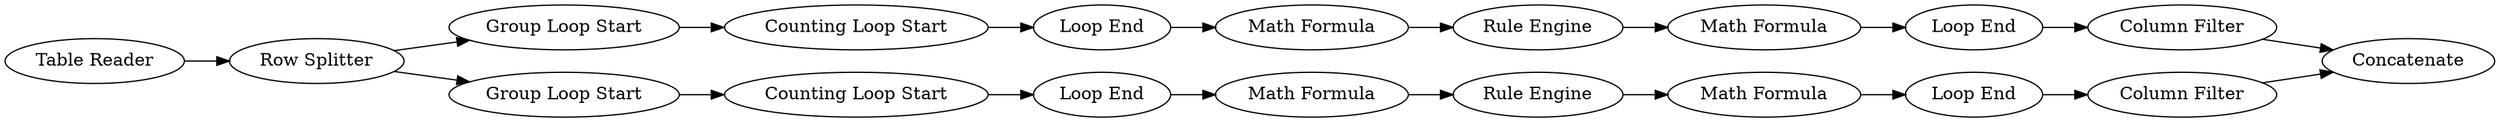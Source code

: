 digraph {
	18 -> 13
	3 -> 2
	14 -> 8
	2 -> 4
	4 -> 6
	20 -> 22
	3 -> 9
	7 -> 14
	13 -> 19
	15 -> 16
	9 -> 12
	6 -> 7
	12 -> 11
	8 -> 15
	11 -> 10
	19 -> 20
	10 -> 18
	16 -> 22
	1 -> 3
	7 [label="Math Formula"]
	9 [label="Group Loop Start"]
	18 [label="Rule Engine"]
	8 [label="Math Formula"]
	3 [label="Row Splitter"]
	19 [label="Loop End"]
	6 [label="Loop End"]
	15 [label="Loop End"]
	10 [label="Math Formula"]
	12 [label="Counting Loop Start"]
	16 [label="Column Filter"]
	1 [label="Table Reader"]
	22 [label=Concatenate]
	11 [label="Loop End"]
	4 [label="Counting Loop Start"]
	14 [label="Rule Engine"]
	13 [label="Math Formula"]
	20 [label="Column Filter"]
	2 [label="Group Loop Start"]
	rankdir=LR
}
